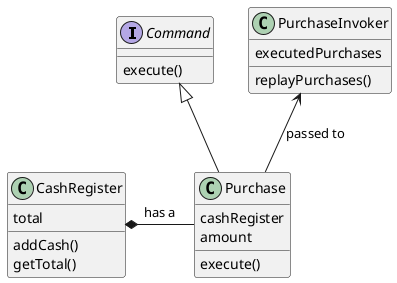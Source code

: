 @startuml
interface Command {
    execute()
}
class CashRegister{
    total
    addCash()
    getTotal()
}
class Purchase{
    cashRegister
    amount
    execute()
}
class PurchaseInvoker {
    executedPurchases
    replayPurchases()
}
Purchase -left-* CashRegister : has a
Command <|-down- Purchase
PurchaseInvoker <-down- Purchase : passed to
@enduml